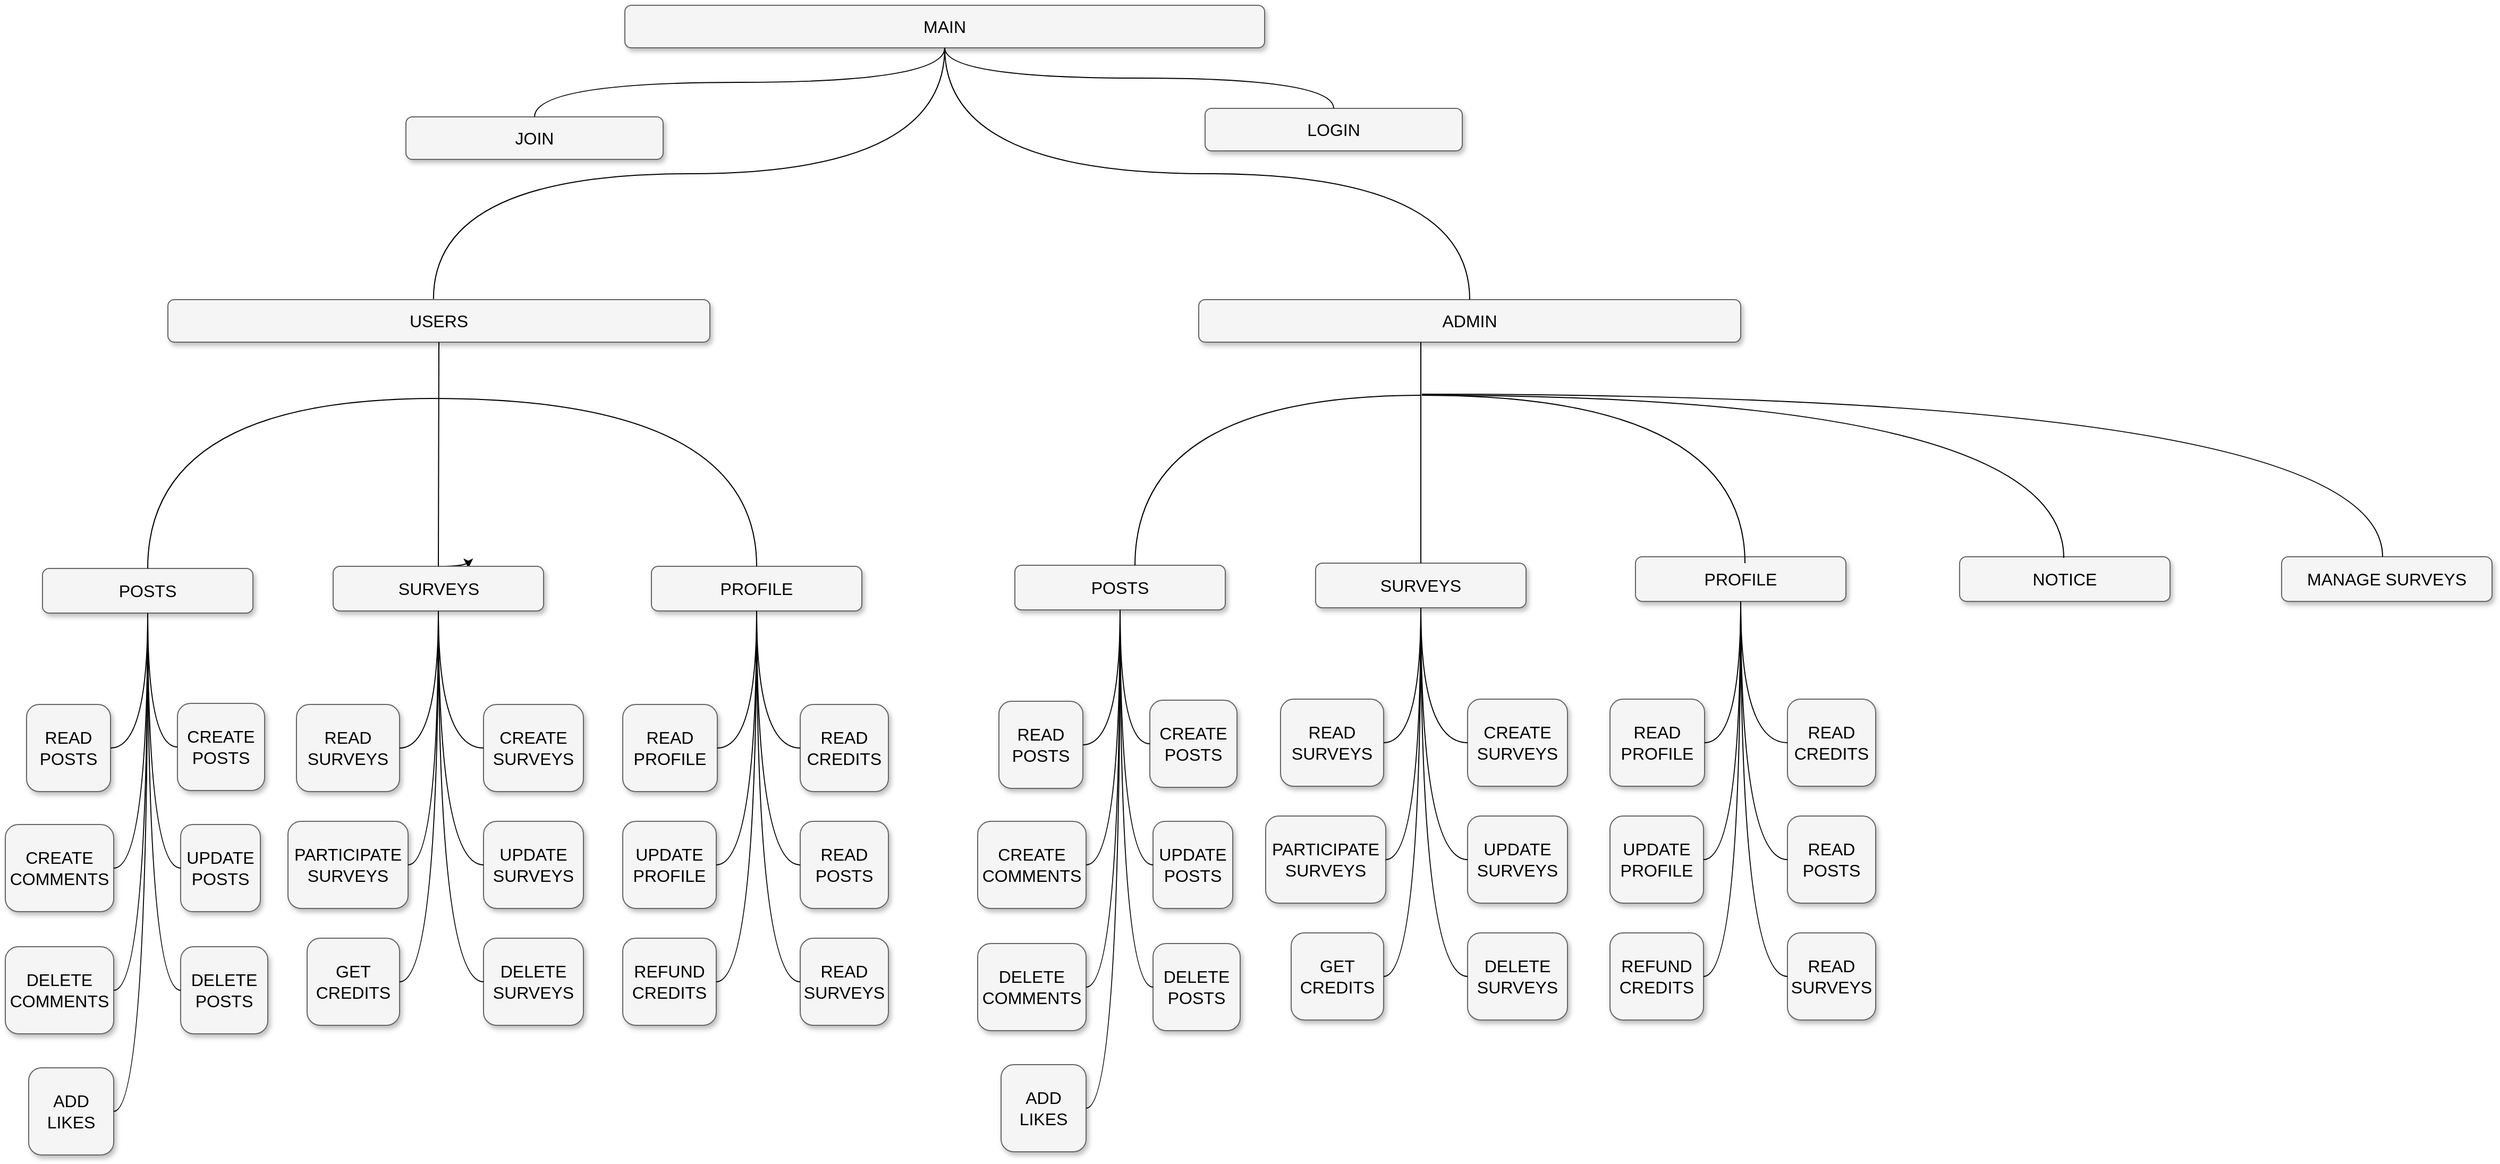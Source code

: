 <mxfile version="14.2.9" type="github">
  <diagram name="Page-1" id="b98fa263-6416-c6ec-5b7d-78bf54ef71d0">
    <mxGraphModel dx="4413" dy="4993" grid="1" gridSize="10" guides="1" tooltips="1" connect="1" arrows="1" fold="1" page="1" pageScale="1.5" pageWidth="1169" pageHeight="826" background="#ffffff" math="0" shadow="0">
      <root>
        <mxCell id="0" style=";html=1;" />
        <mxCell id="1" style=";html=1;" parent="0" />
        <mxCell id="303ed1de8c2c98b4-2" value="LOGIN" style="whiteSpace=wrap;html=1;rounded=1;shadow=1;strokeWidth=1;fontSize=16;align=center;fillColor=#f5f5f5;strokeColor=#666666;" parent="1" vertex="1">
          <mxGeometry x="1136" y="117" width="242" height="40" as="geometry" />
        </mxCell>
        <mxCell id="303ed1de8c2c98b4-3" value="MAIN" style="whiteSpace=wrap;html=1;rounded=1;shadow=1;strokeWidth=1;fontSize=16;align=center;fillColor=#f5f5f5;strokeColor=#666666;" parent="1" vertex="1">
          <mxGeometry x="590" y="20" width="602" height="40" as="geometry" />
        </mxCell>
        <mxCell id="303ed1de8c2c98b4-4" value="USERS" style="whiteSpace=wrap;html=1;rounded=1;shadow=1;strokeWidth=1;fontSize=16;align=center;fillColor=#f5f5f5;strokeColor=#666666;" parent="1" vertex="1">
          <mxGeometry x="160" y="297" width="510" height="40" as="geometry" />
        </mxCell>
        <mxCell id="ncOzTvEy-7oQxR-ic0Yt-8" style="edgeStyle=orthogonalEdgeStyle;curved=1;rounded=1;orthogonalLoop=1;jettySize=auto;html=1;exitX=0.5;exitY=0;exitDx=0;exitDy=0;" edge="1" parent="1" source="303ed1de8c2c98b4-5">
          <mxGeometry relative="1" as="geometry">
            <mxPoint x="442.714" y="549.714" as="targetPoint" />
          </mxGeometry>
        </mxCell>
        <mxCell id="303ed1de8c2c98b4-5" value="SURVEYS" style="whiteSpace=wrap;html=1;rounded=1;shadow=1;strokeWidth=1;fontSize=16;align=center;fillColor=#f5f5f5;strokeColor=#666666;" parent="1" vertex="1">
          <mxGeometry x="315.5" y="548" width="198" height="42" as="geometry" />
        </mxCell>
        <mxCell id="303ed1de8c2c98b4-6" value="PROFILE" style="whiteSpace=wrap;html=1;rounded=1;shadow=1;strokeWidth=1;fontSize=16;align=center;fillColor=#f5f5f5;strokeColor=#666666;" parent="1" vertex="1">
          <mxGeometry x="615" y="548" width="198" height="42" as="geometry" />
        </mxCell>
        <mxCell id="303ed1de8c2c98b4-7" value="POSTS" style="whiteSpace=wrap;html=1;rounded=1;shadow=1;strokeWidth=1;fontSize=16;align=center;fillColor=#f5f5f5;strokeColor=#666666;" parent="1" vertex="1">
          <mxGeometry x="42" y="550" width="198" height="42" as="geometry" />
        </mxCell>
        <mxCell id="303ed1de8c2c98b4-10" value="READ&lt;br&gt;SURVEYS" style="whiteSpace=wrap;html=1;rounded=1;shadow=1;strokeWidth=1;fontSize=16;align=center;fillColor=#f5f5f5;strokeColor=#666666;" parent="1" vertex="1">
          <mxGeometry x="281" y="678" width="97" height="82" as="geometry" />
        </mxCell>
        <mxCell id="303ed1de8c2c98b4-12" value="CREATE&lt;br&gt;SURVEYS" style="whiteSpace=wrap;html=1;rounded=1;shadow=1;strokeWidth=1;fontSize=16;align=center;fillColor=#f5f5f5;strokeColor=#666666;" parent="1" vertex="1">
          <mxGeometry x="457" y="678" width="94" height="82" as="geometry" />
        </mxCell>
        <mxCell id="303ed1de8c2c98b4-13" value="READ&lt;br&gt;PROFILE" style="whiteSpace=wrap;html=1;rounded=1;shadow=1;strokeWidth=1;fontSize=16;align=center;fillColor=#f5f5f5;strokeColor=#666666;" parent="1" vertex="1">
          <mxGeometry x="588" y="678" width="89" height="82" as="geometry" />
        </mxCell>
        <mxCell id="303ed1de8c2c98b4-14" value="&lt;span&gt;READ&lt;br&gt;CREDITS&lt;br&gt;&lt;/span&gt;" style="whiteSpace=wrap;html=1;rounded=1;shadow=1;strokeWidth=1;fontSize=16;align=center;fillColor=#f5f5f5;strokeColor=#666666;" parent="1" vertex="1">
          <mxGeometry x="755" y="678" width="83" height="82" as="geometry" />
        </mxCell>
        <mxCell id="303ed1de8c2c98b4-15" value="READ&lt;br&gt;POSTS" style="whiteSpace=wrap;html=1;rounded=1;shadow=1;strokeWidth=1;fontSize=16;align=center;fillColor=#f5f5f5;strokeColor=#666666;" parent="1" vertex="1">
          <mxGeometry x="27" y="678" width="79" height="82" as="geometry" />
        </mxCell>
        <mxCell id="303ed1de8c2c98b4-16" value="CREATE&lt;br&gt;POSTS" style="whiteSpace=wrap;html=1;rounded=1;shadow=1;strokeWidth=1;fontSize=16;align=center;fillColor=#f5f5f5;strokeColor=#666666;" parent="1" vertex="1">
          <mxGeometry x="169" y="677" width="82" height="82" as="geometry" />
        </mxCell>
        <mxCell id="303ed1de8c2c98b4-21" value="PARTICIPATE&lt;br&gt;SURVEYS" style="whiteSpace=wrap;html=1;rounded=1;shadow=1;strokeWidth=1;fontSize=16;align=center;fillColor=#f5f5f5;strokeColor=#666666;" parent="1" vertex="1">
          <mxGeometry x="273" y="788" width="113" height="82" as="geometry" />
        </mxCell>
        <mxCell id="303ed1de8c2c98b4-22" value="UPDATE&lt;br&gt;SURVEYS" style="whiteSpace=wrap;html=1;rounded=1;shadow=1;strokeWidth=1;fontSize=16;align=center;fillColor=#f5f5f5;strokeColor=#666666;" parent="1" vertex="1">
          <mxGeometry x="457" y="788" width="94" height="82" as="geometry" />
        </mxCell>
        <mxCell id="303ed1de8c2c98b4-23" value="UPDATE&lt;br&gt;PROFILE" style="whiteSpace=wrap;html=1;rounded=1;shadow=1;strokeWidth=1;fontSize=16;align=center;fillColor=#f5f5f5;strokeColor=#666666;" parent="1" vertex="1">
          <mxGeometry x="588" y="788" width="88" height="82" as="geometry" />
        </mxCell>
        <mxCell id="303ed1de8c2c98b4-24" value="&lt;span&gt;READ&lt;br&gt;POSTS&lt;br&gt;&lt;/span&gt;" style="whiteSpace=wrap;html=1;rounded=1;shadow=1;strokeWidth=1;fontSize=16;align=center;fillColor=#f5f5f5;strokeColor=#666666;" parent="1" vertex="1">
          <mxGeometry x="755" y="788" width="83" height="82" as="geometry" />
        </mxCell>
        <mxCell id="303ed1de8c2c98b4-31" value="GET&lt;br&gt;CREDITS" style="whiteSpace=wrap;html=1;rounded=1;shadow=1;strokeWidth=1;fontSize=16;align=center;fillColor=#f5f5f5;strokeColor=#666666;" parent="1" vertex="1">
          <mxGeometry x="291" y="898" width="87" height="82" as="geometry" />
        </mxCell>
        <mxCell id="303ed1de8c2c98b4-33" value="REFUND&lt;br&gt;CREDITS" style="whiteSpace=wrap;html=1;rounded=1;shadow=1;strokeWidth=1;fontSize=16;align=center;fillColor=#f5f5f5;strokeColor=#666666;" parent="1" vertex="1">
          <mxGeometry x="588" y="898" width="88" height="82" as="geometry" />
        </mxCell>
        <mxCell id="303ed1de8c2c98b4-69" value="CREATE&lt;br&gt;COMMENTS" style="whiteSpace=wrap;html=1;rounded=1;shadow=1;strokeWidth=1;fontSize=16;align=center;fillColor=#f5f5f5;strokeColor=#666666;" parent="1" vertex="1">
          <mxGeometry x="7" y="791" width="102" height="82" as="geometry" />
        </mxCell>
        <mxCell id="303ed1de8c2c98b4-70" value="UPDATE&lt;br&gt;POSTS" style="whiteSpace=wrap;html=1;rounded=1;shadow=1;strokeWidth=1;fontSize=16;align=center;fillColor=#f5f5f5;strokeColor=#666666;" parent="1" vertex="1">
          <mxGeometry x="172" y="791" width="75" height="82" as="geometry" />
        </mxCell>
        <mxCell id="303ed1de8c2c98b4-72" value="JOIN" style="whiteSpace=wrap;html=1;rounded=1;shadow=1;strokeWidth=1;fontSize=16;align=center;fillColor=#f5f5f5;strokeColor=#666666;" parent="1" vertex="1">
          <mxGeometry x="384" y="125" width="242" height="40" as="geometry" />
        </mxCell>
        <mxCell id="303ed1de8c2c98b4-74" value="&lt;span&gt;READ&lt;br&gt;SURVEYS&lt;br&gt;&lt;/span&gt;" style="whiteSpace=wrap;html=1;rounded=1;shadow=1;strokeWidth=1;fontSize=16;align=center;fillColor=#f5f5f5;strokeColor=#666666;" parent="1" vertex="1">
          <mxGeometry x="755" y="898" width="83" height="82" as="geometry" />
        </mxCell>
        <mxCell id="303ed1de8c2c98b4-76" value="DELETE&lt;br&gt;SURVEYS" style="whiteSpace=wrap;html=1;rounded=1;shadow=1;strokeWidth=1;fontSize=16;align=center;fillColor=#f5f5f5;strokeColor=#666666;" parent="1" vertex="1">
          <mxGeometry x="457" y="898" width="94" height="82" as="geometry" />
        </mxCell>
        <mxCell id="303ed1de8c2c98b4-77" style="edgeStyle=orthogonalEdgeStyle;html=1;startSize=6;endFill=0;endSize=6;strokeWidth=1;fontSize=16;rounded=0;endArrow=none;curved=1;" parent="1" source="303ed1de8c2c98b4-72" target="303ed1de8c2c98b4-3" edge="1">
          <mxGeometry relative="1" as="geometry" />
        </mxCell>
        <mxCell id="303ed1de8c2c98b4-78" style="edgeStyle=orthogonalEdgeStyle;html=1;startSize=6;endFill=0;endSize=6;strokeWidth=1;fontSize=16;rounded=0;endArrow=none;curved=1;" parent="1" source="303ed1de8c2c98b4-2" target="303ed1de8c2c98b4-3" edge="1">
          <mxGeometry relative="1" as="geometry" />
        </mxCell>
        <mxCell id="303ed1de8c2c98b4-79" style="edgeStyle=orthogonalEdgeStyle;html=1;startSize=6;endFill=0;endSize=6;strokeWidth=1;fontSize=16;rounded=0;endArrow=none;entryX=0.49;entryY=-0.017;entryDx=0;entryDy=0;entryPerimeter=0;curved=1;" parent="1" source="303ed1de8c2c98b4-3" target="303ed1de8c2c98b4-4" edge="1">
          <mxGeometry relative="1" as="geometry" />
        </mxCell>
        <mxCell id="303ed1de8c2c98b4-81" style="edgeStyle=orthogonalEdgeStyle;html=1;startSize=6;endFill=0;endSize=6;strokeWidth=1;fontSize=16;rounded=1;endArrow=none;curved=1;exitX=0.5;exitY=1;exitDx=0;exitDy=0;" parent="1" source="303ed1de8c2c98b4-4" target="303ed1de8c2c98b4-5" edge="1">
          <mxGeometry relative="1" as="geometry">
            <mxPoint x="490" y="380" as="sourcePoint" />
            <mxPoint x="505" y="560" as="targetPoint" />
          </mxGeometry>
        </mxCell>
        <mxCell id="303ed1de8c2c98b4-82" style="edgeStyle=orthogonalEdgeStyle;html=1;startSize=6;endFill=0;endSize=6;strokeWidth=1;fontSize=16;rounded=0;endArrow=none;entryX=0.5;entryY=0;entryDx=0;entryDy=0;curved=1;" parent="1" target="303ed1de8c2c98b4-7" edge="1">
          <mxGeometry relative="1" as="geometry">
            <mxPoint x="410" y="390" as="sourcePoint" />
            <mxPoint x="120" y="590" as="targetPoint" />
          </mxGeometry>
        </mxCell>
        <mxCell id="303ed1de8c2c98b4-85" style="edgeStyle=orthogonalEdgeStyle;html=1;startSize=6;endFill=0;endSize=6;strokeWidth=1;fontSize=16;rounded=0;entryX=1;entryY=0.5;endArrow=none;curved=1;" parent="1" source="303ed1de8c2c98b4-5" target="303ed1de8c2c98b4-10" edge="1">
          <mxGeometry relative="1" as="geometry" />
        </mxCell>
        <mxCell id="303ed1de8c2c98b4-86" style="edgeStyle=orthogonalEdgeStyle;html=1;startSize=6;endFill=0;endSize=6;strokeWidth=1;fontSize=16;rounded=0;entryX=1;entryY=0.5;endArrow=none;curved=1;" parent="1" source="303ed1de8c2c98b4-5" target="303ed1de8c2c98b4-21" edge="1">
          <mxGeometry relative="1" as="geometry" />
        </mxCell>
        <mxCell id="303ed1de8c2c98b4-87" style="edgeStyle=orthogonalEdgeStyle;html=1;startSize=6;endFill=0;endSize=6;strokeWidth=1;fontSize=16;rounded=0;entryX=1;entryY=0.5;endArrow=none;curved=1;" parent="1" source="303ed1de8c2c98b4-5" target="303ed1de8c2c98b4-31" edge="1">
          <mxGeometry relative="1" as="geometry" />
        </mxCell>
        <mxCell id="303ed1de8c2c98b4-89" style="edgeStyle=orthogonalEdgeStyle;html=1;startSize=6;endFill=0;endSize=6;strokeWidth=1;fontSize=16;rounded=0;entryX=0;entryY=0.5;endArrow=none;curved=1;" parent="1" source="303ed1de8c2c98b4-5" target="303ed1de8c2c98b4-12" edge="1">
          <mxGeometry relative="1" as="geometry" />
        </mxCell>
        <mxCell id="303ed1de8c2c98b4-90" style="edgeStyle=orthogonalEdgeStyle;html=1;startSize=6;endFill=0;endSize=6;strokeWidth=1;fontSize=16;rounded=0;entryX=0;entryY=0.5;endArrow=none;curved=1;" parent="1" source="303ed1de8c2c98b4-5" target="303ed1de8c2c98b4-22" edge="1">
          <mxGeometry relative="1" as="geometry" />
        </mxCell>
        <mxCell id="303ed1de8c2c98b4-91" style="edgeStyle=orthogonalEdgeStyle;html=1;startSize=6;endFill=0;endSize=6;strokeWidth=1;fontSize=16;rounded=0;entryX=0;entryY=0.5;endArrow=none;curved=1;" parent="1" source="303ed1de8c2c98b4-5" target="303ed1de8c2c98b4-76" edge="1">
          <mxGeometry relative="1" as="geometry" />
        </mxCell>
        <mxCell id="303ed1de8c2c98b4-92" style="edgeStyle=orthogonalEdgeStyle;html=1;startSize=6;endFill=0;endSize=6;strokeWidth=1;fontSize=16;rounded=0;endArrow=none;entryX=1;entryY=0.5;curved=1;" parent="1" source="303ed1de8c2c98b4-6" target="303ed1de8c2c98b4-13" edge="1">
          <mxGeometry relative="1" as="geometry" />
        </mxCell>
        <mxCell id="303ed1de8c2c98b4-93" style="edgeStyle=orthogonalEdgeStyle;html=1;startSize=6;endFill=0;endSize=6;strokeWidth=1;fontSize=16;rounded=0;endArrow=none;entryX=1;entryY=0.5;curved=1;" parent="1" source="303ed1de8c2c98b4-6" target="303ed1de8c2c98b4-23" edge="1">
          <mxGeometry relative="1" as="geometry" />
        </mxCell>
        <mxCell id="303ed1de8c2c98b4-94" style="edgeStyle=orthogonalEdgeStyle;html=1;startSize=6;endFill=0;endSize=6;strokeWidth=1;fontSize=16;rounded=0;endArrow=none;entryX=1;entryY=0.5;curved=1;" parent="1" source="303ed1de8c2c98b4-6" target="303ed1de8c2c98b4-33" edge="1">
          <mxGeometry relative="1" as="geometry" />
        </mxCell>
        <mxCell id="303ed1de8c2c98b4-96" style="edgeStyle=orthogonalEdgeStyle;html=1;startSize=6;endFill=0;endSize=6;strokeWidth=1;fontSize=16;rounded=0;endArrow=none;entryX=0;entryY=0.5;curved=1;" parent="1" source="303ed1de8c2c98b4-6" target="303ed1de8c2c98b4-14" edge="1">
          <mxGeometry relative="1" as="geometry" />
        </mxCell>
        <mxCell id="303ed1de8c2c98b4-97" style="edgeStyle=orthogonalEdgeStyle;html=1;startSize=6;endFill=0;endSize=6;strokeWidth=1;fontSize=16;rounded=0;endArrow=none;entryX=0;entryY=0.5;curved=1;" parent="1" source="303ed1de8c2c98b4-6" target="303ed1de8c2c98b4-24" edge="1">
          <mxGeometry relative="1" as="geometry" />
        </mxCell>
        <mxCell id="303ed1de8c2c98b4-98" style="edgeStyle=orthogonalEdgeStyle;html=1;startSize=6;endFill=0;endSize=6;strokeWidth=1;fontSize=16;rounded=0;endArrow=none;entryX=0;entryY=0.5;curved=1;" parent="1" source="303ed1de8c2c98b4-6" target="303ed1de8c2c98b4-74" edge="1">
          <mxGeometry relative="1" as="geometry" />
        </mxCell>
        <mxCell id="303ed1de8c2c98b4-99" style="edgeStyle=orthogonalEdgeStyle;html=1;startSize=6;endFill=0;endSize=6;strokeWidth=1;fontSize=16;rounded=0;endArrow=none;entryX=1;entryY=0.5;curved=1;" parent="1" source="303ed1de8c2c98b4-7" target="303ed1de8c2c98b4-15" edge="1">
          <mxGeometry relative="1" as="geometry" />
        </mxCell>
        <mxCell id="303ed1de8c2c98b4-100" style="edgeStyle=orthogonalEdgeStyle;html=1;startSize=6;endFill=0;endSize=6;strokeWidth=1;fontSize=16;rounded=0;endArrow=none;entryX=1;entryY=0.5;curved=1;" parent="1" source="303ed1de8c2c98b4-7" target="303ed1de8c2c98b4-69" edge="1">
          <mxGeometry relative="1" as="geometry" />
        </mxCell>
        <mxCell id="303ed1de8c2c98b4-101" style="edgeStyle=orthogonalEdgeStyle;html=1;startSize=6;endFill=0;endSize=6;strokeWidth=1;fontSize=16;rounded=0;endArrow=none;entryX=0;entryY=0.5;curved=1;" parent="1" source="303ed1de8c2c98b4-7" target="303ed1de8c2c98b4-16" edge="1">
          <mxGeometry relative="1" as="geometry" />
        </mxCell>
        <mxCell id="303ed1de8c2c98b4-102" style="edgeStyle=orthogonalEdgeStyle;html=1;startSize=6;endFill=0;endSize=6;strokeWidth=1;fontSize=16;rounded=0;endArrow=none;entryX=0;entryY=0.5;curved=1;" parent="1" source="303ed1de8c2c98b4-7" target="303ed1de8c2c98b4-70" edge="1">
          <mxGeometry relative="1" as="geometry" />
        </mxCell>
        <mxCell id="ncOzTvEy-7oQxR-ic0Yt-1" value="ADMIN" style="whiteSpace=wrap;html=1;rounded=1;shadow=1;strokeWidth=1;fontSize=16;align=center;fillColor=#f5f5f5;strokeColor=#666666;" vertex="1" parent="1">
          <mxGeometry x="1130" y="297" width="510" height="40" as="geometry" />
        </mxCell>
        <mxCell id="ncOzTvEy-7oQxR-ic0Yt-4" style="edgeStyle=orthogonalEdgeStyle;html=1;startSize=6;endFill=0;endSize=6;strokeWidth=1;fontSize=16;rounded=0;endArrow=none;entryX=0.5;entryY=1;entryDx=0;entryDy=0;exitX=0.5;exitY=0;exitDx=0;exitDy=0;curved=1;" edge="1" parent="1" source="ncOzTvEy-7oQxR-ic0Yt-1" target="303ed1de8c2c98b4-3">
          <mxGeometry relative="1" as="geometry">
            <mxPoint x="1040" y="248" as="sourcePoint" />
            <mxPoint x="660" y="468" as="targetPoint" />
          </mxGeometry>
        </mxCell>
        <mxCell id="ncOzTvEy-7oQxR-ic0Yt-7" style="edgeStyle=orthogonalEdgeStyle;html=1;startSize=6;endFill=0;endSize=6;strokeWidth=1;fontSize=16;rounded=1;endArrow=none;curved=1;entryX=0.5;entryY=0;entryDx=0;entryDy=0;" edge="1" parent="1" target="303ed1de8c2c98b4-6">
          <mxGeometry relative="1" as="geometry">
            <mxPoint x="410" y="390" as="sourcePoint" />
            <mxPoint x="810" y="600" as="targetPoint" />
            <Array as="points">
              <mxPoint x="714" y="390" />
            </Array>
          </mxGeometry>
        </mxCell>
        <mxCell id="ncOzTvEy-7oQxR-ic0Yt-11" value="DELETE&lt;br&gt;POSTS" style="whiteSpace=wrap;html=1;rounded=1;shadow=1;strokeWidth=1;fontSize=16;align=center;fillColor=#f5f5f5;strokeColor=#666666;" vertex="1" parent="1">
          <mxGeometry x="172" y="906" width="82" height="82" as="geometry" />
        </mxCell>
        <mxCell id="ncOzTvEy-7oQxR-ic0Yt-13" style="edgeStyle=orthogonalEdgeStyle;html=1;startSize=6;endFill=0;endSize=6;strokeWidth=1;fontSize=16;rounded=0;endArrow=none;entryX=0;entryY=0.5;curved=1;entryDx=0;entryDy=0;exitX=0.5;exitY=1;exitDx=0;exitDy=0;" edge="1" parent="1" source="303ed1de8c2c98b4-7" target="ncOzTvEy-7oQxR-ic0Yt-11">
          <mxGeometry relative="1" as="geometry">
            <mxPoint x="117" y="880" as="sourcePoint" />
            <mxPoint x="148" y="1113.0" as="targetPoint" />
          </mxGeometry>
        </mxCell>
        <mxCell id="ncOzTvEy-7oQxR-ic0Yt-14" value="DELETE&lt;br&gt;COMMENTS" style="whiteSpace=wrap;html=1;rounded=1;shadow=1;strokeWidth=1;fontSize=16;align=center;fillColor=#f5f5f5;strokeColor=#666666;" vertex="1" parent="1">
          <mxGeometry x="7" y="906" width="102" height="82" as="geometry" />
        </mxCell>
        <mxCell id="ncOzTvEy-7oQxR-ic0Yt-16" style="edgeStyle=orthogonalEdgeStyle;html=1;startSize=6;endFill=0;endSize=6;strokeWidth=1;fontSize=16;rounded=0;endArrow=none;entryX=1;entryY=0.5;curved=1;entryDx=0;entryDy=0;exitX=0.5;exitY=1;exitDx=0;exitDy=0;" edge="1" parent="1" source="303ed1de8c2c98b4-7" target="ncOzTvEy-7oQxR-ic0Yt-14">
          <mxGeometry relative="1" as="geometry">
            <mxPoint x="157" y="660" as="sourcePoint" />
            <mxPoint x="125" y="893.0" as="targetPoint" />
          </mxGeometry>
        </mxCell>
        <mxCell id="ncOzTvEy-7oQxR-ic0Yt-17" value="ADD&lt;br&gt;LIKES" style="whiteSpace=wrap;html=1;rounded=1;shadow=1;strokeWidth=1;fontSize=16;align=center;fillColor=#f5f5f5;strokeColor=#666666;" vertex="1" parent="1">
          <mxGeometry x="29" y="1020" width="80" height="82" as="geometry" />
        </mxCell>
        <mxCell id="ncOzTvEy-7oQxR-ic0Yt-18" style="edgeStyle=orthogonalEdgeStyle;html=1;startSize=6;endFill=0;endSize=6;strokeWidth=1;fontSize=16;rounded=0;endArrow=none;entryX=1;entryY=0.5;curved=1;entryDx=0;entryDy=0;" edge="1" parent="1" source="303ed1de8c2c98b4-7" target="ncOzTvEy-7oQxR-ic0Yt-17">
          <mxGeometry relative="1" as="geometry">
            <mxPoint x="151" y="618" as="sourcePoint" />
            <mxPoint x="119" y="961.0" as="targetPoint" />
          </mxGeometry>
        </mxCell>
        <mxCell id="ncOzTvEy-7oQxR-ic0Yt-63" value="SURVEYS" style="whiteSpace=wrap;html=1;rounded=1;shadow=1;strokeWidth=1;fontSize=16;align=center;fillColor=#f5f5f5;strokeColor=#666666;" vertex="1" parent="1">
          <mxGeometry x="1240" y="545" width="198" height="42" as="geometry" />
        </mxCell>
        <mxCell id="ncOzTvEy-7oQxR-ic0Yt-64" value="PROFILE" style="whiteSpace=wrap;html=1;rounded=1;shadow=1;strokeWidth=1;fontSize=16;align=center;fillColor=#f5f5f5;strokeColor=#666666;" vertex="1" parent="1">
          <mxGeometry x="1541" y="539" width="198" height="42" as="geometry" />
        </mxCell>
        <mxCell id="ncOzTvEy-7oQxR-ic0Yt-66" value="READ&lt;br&gt;SURVEYS" style="whiteSpace=wrap;html=1;rounded=1;shadow=1;strokeWidth=1;fontSize=16;align=center;fillColor=#f5f5f5;strokeColor=#666666;" vertex="1" parent="1">
          <mxGeometry x="1207" y="673" width="97" height="82" as="geometry" />
        </mxCell>
        <mxCell id="ncOzTvEy-7oQxR-ic0Yt-67" value="CREATE&lt;br&gt;SURVEYS" style="whiteSpace=wrap;html=1;rounded=1;shadow=1;strokeWidth=1;fontSize=16;align=center;fillColor=#f5f5f5;strokeColor=#666666;" vertex="1" parent="1">
          <mxGeometry x="1383" y="673" width="94" height="82" as="geometry" />
        </mxCell>
        <mxCell id="ncOzTvEy-7oQxR-ic0Yt-68" value="READ&lt;br&gt;PROFILE" style="whiteSpace=wrap;html=1;rounded=1;shadow=1;strokeWidth=1;fontSize=16;align=center;fillColor=#f5f5f5;strokeColor=#666666;" vertex="1" parent="1">
          <mxGeometry x="1517" y="673" width="89" height="82" as="geometry" />
        </mxCell>
        <mxCell id="ncOzTvEy-7oQxR-ic0Yt-69" value="&lt;span&gt;READ&lt;br&gt;CREDITS&lt;br&gt;&lt;/span&gt;" style="whiteSpace=wrap;html=1;rounded=1;shadow=1;strokeWidth=1;fontSize=16;align=center;fillColor=#f5f5f5;strokeColor=#666666;" vertex="1" parent="1">
          <mxGeometry x="1684" y="673" width="83" height="82" as="geometry" />
        </mxCell>
        <mxCell id="ncOzTvEy-7oQxR-ic0Yt-72" value="PARTICIPATE&lt;br&gt;SURVEYS" style="whiteSpace=wrap;html=1;rounded=1;shadow=1;strokeWidth=1;fontSize=16;align=center;fillColor=#f5f5f5;strokeColor=#666666;" vertex="1" parent="1">
          <mxGeometry x="1193" y="783" width="113" height="82" as="geometry" />
        </mxCell>
        <mxCell id="ncOzTvEy-7oQxR-ic0Yt-73" value="UPDATE&lt;br&gt;SURVEYS" style="whiteSpace=wrap;html=1;rounded=1;shadow=1;strokeWidth=1;fontSize=16;align=center;fillColor=#f5f5f5;strokeColor=#666666;" vertex="1" parent="1">
          <mxGeometry x="1383" y="783" width="94" height="82" as="geometry" />
        </mxCell>
        <mxCell id="ncOzTvEy-7oQxR-ic0Yt-74" value="UPDATE&lt;br&gt;PROFILE" style="whiteSpace=wrap;html=1;rounded=1;shadow=1;strokeWidth=1;fontSize=16;align=center;fillColor=#f5f5f5;strokeColor=#666666;" vertex="1" parent="1">
          <mxGeometry x="1517" y="783" width="88" height="82" as="geometry" />
        </mxCell>
        <mxCell id="ncOzTvEy-7oQxR-ic0Yt-75" value="&lt;span&gt;READ&lt;br&gt;POSTS&lt;br&gt;&lt;/span&gt;" style="whiteSpace=wrap;html=1;rounded=1;shadow=1;strokeWidth=1;fontSize=16;align=center;fillColor=#f5f5f5;strokeColor=#666666;" vertex="1" parent="1">
          <mxGeometry x="1684" y="783" width="83" height="82" as="geometry" />
        </mxCell>
        <mxCell id="ncOzTvEy-7oQxR-ic0Yt-76" value="GET&lt;br&gt;CREDITS" style="whiteSpace=wrap;html=1;rounded=1;shadow=1;strokeWidth=1;fontSize=16;align=center;fillColor=#f5f5f5;strokeColor=#666666;" vertex="1" parent="1">
          <mxGeometry x="1217" y="893" width="87" height="82" as="geometry" />
        </mxCell>
        <mxCell id="ncOzTvEy-7oQxR-ic0Yt-77" value="REFUND&lt;br&gt;CREDITS" style="whiteSpace=wrap;html=1;rounded=1;shadow=1;strokeWidth=1;fontSize=16;align=center;fillColor=#f5f5f5;strokeColor=#666666;" vertex="1" parent="1">
          <mxGeometry x="1517" y="893" width="88" height="82" as="geometry" />
        </mxCell>
        <mxCell id="ncOzTvEy-7oQxR-ic0Yt-80" value="&lt;span&gt;READ&lt;br&gt;SURVEYS&lt;br&gt;&lt;/span&gt;" style="whiteSpace=wrap;html=1;rounded=1;shadow=1;strokeWidth=1;fontSize=16;align=center;fillColor=#f5f5f5;strokeColor=#666666;" vertex="1" parent="1">
          <mxGeometry x="1684" y="893" width="83" height="82" as="geometry" />
        </mxCell>
        <mxCell id="ncOzTvEy-7oQxR-ic0Yt-81" value="DELETE&lt;br&gt;SURVEYS" style="whiteSpace=wrap;html=1;rounded=1;shadow=1;strokeWidth=1;fontSize=16;align=center;fillColor=#f5f5f5;strokeColor=#666666;" vertex="1" parent="1">
          <mxGeometry x="1383" y="893" width="94" height="82" as="geometry" />
        </mxCell>
        <mxCell id="ncOzTvEy-7oQxR-ic0Yt-82" style="edgeStyle=orthogonalEdgeStyle;html=1;startSize=6;endFill=0;endSize=6;strokeWidth=1;fontSize=16;rounded=0;entryX=1;entryY=0.5;endArrow=none;curved=1;" edge="1" parent="1" source="ncOzTvEy-7oQxR-ic0Yt-63" target="ncOzTvEy-7oQxR-ic0Yt-66">
          <mxGeometry relative="1" as="geometry" />
        </mxCell>
        <mxCell id="ncOzTvEy-7oQxR-ic0Yt-83" style="edgeStyle=orthogonalEdgeStyle;html=1;startSize=6;endFill=0;endSize=6;strokeWidth=1;fontSize=16;rounded=0;entryX=1;entryY=0.5;endArrow=none;curved=1;" edge="1" parent="1" source="ncOzTvEy-7oQxR-ic0Yt-63" target="ncOzTvEy-7oQxR-ic0Yt-72">
          <mxGeometry relative="1" as="geometry" />
        </mxCell>
        <mxCell id="ncOzTvEy-7oQxR-ic0Yt-84" style="edgeStyle=orthogonalEdgeStyle;html=1;startSize=6;endFill=0;endSize=6;strokeWidth=1;fontSize=16;rounded=0;entryX=1;entryY=0.5;endArrow=none;curved=1;" edge="1" parent="1" source="ncOzTvEy-7oQxR-ic0Yt-63" target="ncOzTvEy-7oQxR-ic0Yt-76">
          <mxGeometry relative="1" as="geometry" />
        </mxCell>
        <mxCell id="ncOzTvEy-7oQxR-ic0Yt-85" style="edgeStyle=orthogonalEdgeStyle;html=1;startSize=6;endFill=0;endSize=6;strokeWidth=1;fontSize=16;rounded=0;entryX=0;entryY=0.5;endArrow=none;curved=1;" edge="1" parent="1" source="ncOzTvEy-7oQxR-ic0Yt-63" target="ncOzTvEy-7oQxR-ic0Yt-67">
          <mxGeometry relative="1" as="geometry" />
        </mxCell>
        <mxCell id="ncOzTvEy-7oQxR-ic0Yt-86" style="edgeStyle=orthogonalEdgeStyle;html=1;startSize=6;endFill=0;endSize=6;strokeWidth=1;fontSize=16;rounded=0;entryX=0;entryY=0.5;endArrow=none;curved=1;" edge="1" parent="1" source="ncOzTvEy-7oQxR-ic0Yt-63" target="ncOzTvEy-7oQxR-ic0Yt-73">
          <mxGeometry relative="1" as="geometry" />
        </mxCell>
        <mxCell id="ncOzTvEy-7oQxR-ic0Yt-87" style="edgeStyle=orthogonalEdgeStyle;html=1;startSize=6;endFill=0;endSize=6;strokeWidth=1;fontSize=16;rounded=0;entryX=0;entryY=0.5;endArrow=none;curved=1;" edge="1" parent="1" source="ncOzTvEy-7oQxR-ic0Yt-63" target="ncOzTvEy-7oQxR-ic0Yt-81">
          <mxGeometry relative="1" as="geometry" />
        </mxCell>
        <mxCell id="ncOzTvEy-7oQxR-ic0Yt-88" style="edgeStyle=orthogonalEdgeStyle;html=1;startSize=6;endFill=0;endSize=6;strokeWidth=1;fontSize=16;rounded=0;endArrow=none;entryX=1;entryY=0.5;curved=1;" edge="1" parent="1" source="ncOzTvEy-7oQxR-ic0Yt-64" target="ncOzTvEy-7oQxR-ic0Yt-68">
          <mxGeometry relative="1" as="geometry" />
        </mxCell>
        <mxCell id="ncOzTvEy-7oQxR-ic0Yt-89" style="edgeStyle=orthogonalEdgeStyle;html=1;startSize=6;endFill=0;endSize=6;strokeWidth=1;fontSize=16;rounded=0;endArrow=none;entryX=1;entryY=0.5;curved=1;" edge="1" parent="1" source="ncOzTvEy-7oQxR-ic0Yt-64" target="ncOzTvEy-7oQxR-ic0Yt-74">
          <mxGeometry relative="1" as="geometry" />
        </mxCell>
        <mxCell id="ncOzTvEy-7oQxR-ic0Yt-90" style="edgeStyle=orthogonalEdgeStyle;html=1;startSize=6;endFill=0;endSize=6;strokeWidth=1;fontSize=16;rounded=0;endArrow=none;entryX=1;entryY=0.5;curved=1;" edge="1" parent="1" source="ncOzTvEy-7oQxR-ic0Yt-64" target="ncOzTvEy-7oQxR-ic0Yt-77">
          <mxGeometry relative="1" as="geometry" />
        </mxCell>
        <mxCell id="ncOzTvEy-7oQxR-ic0Yt-91" style="edgeStyle=orthogonalEdgeStyle;html=1;startSize=6;endFill=0;endSize=6;strokeWidth=1;fontSize=16;rounded=0;endArrow=none;entryX=0;entryY=0.5;curved=1;" edge="1" parent="1" source="ncOzTvEy-7oQxR-ic0Yt-64" target="ncOzTvEy-7oQxR-ic0Yt-69">
          <mxGeometry relative="1" as="geometry" />
        </mxCell>
        <mxCell id="ncOzTvEy-7oQxR-ic0Yt-92" style="edgeStyle=orthogonalEdgeStyle;html=1;startSize=6;endFill=0;endSize=6;strokeWidth=1;fontSize=16;rounded=0;endArrow=none;entryX=0;entryY=0.5;curved=1;" edge="1" parent="1" source="ncOzTvEy-7oQxR-ic0Yt-64" target="ncOzTvEy-7oQxR-ic0Yt-75">
          <mxGeometry relative="1" as="geometry" />
        </mxCell>
        <mxCell id="ncOzTvEy-7oQxR-ic0Yt-93" style="edgeStyle=orthogonalEdgeStyle;html=1;startSize=6;endFill=0;endSize=6;strokeWidth=1;fontSize=16;rounded=0;endArrow=none;entryX=0;entryY=0.5;curved=1;" edge="1" parent="1" source="ncOzTvEy-7oQxR-ic0Yt-64" target="ncOzTvEy-7oQxR-ic0Yt-80">
          <mxGeometry relative="1" as="geometry" />
        </mxCell>
        <mxCell id="ncOzTvEy-7oQxR-ic0Yt-105" style="edgeStyle=orthogonalEdgeStyle;html=1;startSize=6;endFill=0;endSize=6;strokeWidth=1;fontSize=16;rounded=1;endArrow=none;curved=1;" edge="1" parent="1" source="ncOzTvEy-7oQxR-ic0Yt-1" target="ncOzTvEy-7oQxR-ic0Yt-63">
          <mxGeometry relative="1" as="geometry">
            <mxPoint x="1339" y="350" as="sourcePoint" />
            <mxPoint x="1339" y="480" as="targetPoint" />
            <Array as="points">
              <mxPoint x="1339" y="450" />
              <mxPoint x="1339" y="450" />
            </Array>
          </mxGeometry>
        </mxCell>
        <mxCell id="ncOzTvEy-7oQxR-ic0Yt-109" value="POSTS" style="whiteSpace=wrap;html=1;rounded=1;shadow=1;strokeWidth=1;fontSize=16;align=center;fillColor=#f5f5f5;strokeColor=#666666;" vertex="1" parent="1">
          <mxGeometry x="957" y="547" width="198" height="42" as="geometry" />
        </mxCell>
        <mxCell id="ncOzTvEy-7oQxR-ic0Yt-110" value="READ&lt;br&gt;POSTS" style="whiteSpace=wrap;html=1;rounded=1;shadow=1;strokeWidth=1;fontSize=16;align=center;fillColor=#f5f5f5;strokeColor=#666666;" vertex="1" parent="1">
          <mxGeometry x="942" y="675" width="79" height="82" as="geometry" />
        </mxCell>
        <mxCell id="ncOzTvEy-7oQxR-ic0Yt-111" value="CREATE&lt;br&gt;POSTS" style="whiteSpace=wrap;html=1;rounded=1;shadow=1;strokeWidth=1;fontSize=16;align=center;fillColor=#f5f5f5;strokeColor=#666666;" vertex="1" parent="1">
          <mxGeometry x="1084" y="674" width="82" height="82" as="geometry" />
        </mxCell>
        <mxCell id="ncOzTvEy-7oQxR-ic0Yt-112" value="CREATE&lt;br&gt;COMMENTS" style="whiteSpace=wrap;html=1;rounded=1;shadow=1;strokeWidth=1;fontSize=16;align=center;fillColor=#f5f5f5;strokeColor=#666666;" vertex="1" parent="1">
          <mxGeometry x="922" y="788" width="102" height="82" as="geometry" />
        </mxCell>
        <mxCell id="ncOzTvEy-7oQxR-ic0Yt-113" value="UPDATE&lt;br&gt;POSTS" style="whiteSpace=wrap;html=1;rounded=1;shadow=1;strokeWidth=1;fontSize=16;align=center;fillColor=#f5f5f5;strokeColor=#666666;" vertex="1" parent="1">
          <mxGeometry x="1087" y="788" width="75" height="82" as="geometry" />
        </mxCell>
        <mxCell id="ncOzTvEy-7oQxR-ic0Yt-114" style="edgeStyle=orthogonalEdgeStyle;html=1;startSize=6;endFill=0;endSize=6;strokeWidth=1;fontSize=16;rounded=0;endArrow=none;entryX=1;entryY=0.5;curved=1;" edge="1" parent="1" source="ncOzTvEy-7oQxR-ic0Yt-109" target="ncOzTvEy-7oQxR-ic0Yt-110">
          <mxGeometry relative="1" as="geometry" />
        </mxCell>
        <mxCell id="ncOzTvEy-7oQxR-ic0Yt-115" style="edgeStyle=orthogonalEdgeStyle;html=1;startSize=6;endFill=0;endSize=6;strokeWidth=1;fontSize=16;rounded=0;endArrow=none;entryX=1;entryY=0.5;curved=1;" edge="1" parent="1" source="ncOzTvEy-7oQxR-ic0Yt-109" target="ncOzTvEy-7oQxR-ic0Yt-112">
          <mxGeometry relative="1" as="geometry" />
        </mxCell>
        <mxCell id="ncOzTvEy-7oQxR-ic0Yt-116" style="edgeStyle=orthogonalEdgeStyle;html=1;startSize=6;endFill=0;endSize=6;strokeWidth=1;fontSize=16;rounded=0;endArrow=none;entryX=0;entryY=0.5;curved=1;" edge="1" parent="1" source="ncOzTvEy-7oQxR-ic0Yt-109" target="ncOzTvEy-7oQxR-ic0Yt-111">
          <mxGeometry relative="1" as="geometry" />
        </mxCell>
        <mxCell id="ncOzTvEy-7oQxR-ic0Yt-117" style="edgeStyle=orthogonalEdgeStyle;html=1;startSize=6;endFill=0;endSize=6;strokeWidth=1;fontSize=16;rounded=0;endArrow=none;entryX=0;entryY=0.5;curved=1;" edge="1" parent="1" source="ncOzTvEy-7oQxR-ic0Yt-109" target="ncOzTvEy-7oQxR-ic0Yt-113">
          <mxGeometry relative="1" as="geometry" />
        </mxCell>
        <mxCell id="ncOzTvEy-7oQxR-ic0Yt-118" value="DELETE&lt;br&gt;POSTS" style="whiteSpace=wrap;html=1;rounded=1;shadow=1;strokeWidth=1;fontSize=16;align=center;fillColor=#f5f5f5;strokeColor=#666666;" vertex="1" parent="1">
          <mxGeometry x="1087" y="903" width="82" height="82" as="geometry" />
        </mxCell>
        <mxCell id="ncOzTvEy-7oQxR-ic0Yt-119" style="edgeStyle=orthogonalEdgeStyle;html=1;startSize=6;endFill=0;endSize=6;strokeWidth=1;fontSize=16;rounded=0;endArrow=none;entryX=0;entryY=0.5;curved=1;entryDx=0;entryDy=0;exitX=0.5;exitY=1;exitDx=0;exitDy=0;" edge="1" parent="1" source="ncOzTvEy-7oQxR-ic0Yt-109" target="ncOzTvEy-7oQxR-ic0Yt-118">
          <mxGeometry relative="1" as="geometry">
            <mxPoint x="1032" y="877" as="sourcePoint" />
            <mxPoint x="1063" y="1110.0" as="targetPoint" />
          </mxGeometry>
        </mxCell>
        <mxCell id="ncOzTvEy-7oQxR-ic0Yt-120" value="DELETE&lt;br&gt;COMMENTS" style="whiteSpace=wrap;html=1;rounded=1;shadow=1;strokeWidth=1;fontSize=16;align=center;fillColor=#f5f5f5;strokeColor=#666666;" vertex="1" parent="1">
          <mxGeometry x="922" y="903" width="102" height="82" as="geometry" />
        </mxCell>
        <mxCell id="ncOzTvEy-7oQxR-ic0Yt-121" style="edgeStyle=orthogonalEdgeStyle;html=1;startSize=6;endFill=0;endSize=6;strokeWidth=1;fontSize=16;rounded=0;endArrow=none;entryX=1;entryY=0.5;curved=1;entryDx=0;entryDy=0;exitX=0.5;exitY=1;exitDx=0;exitDy=0;" edge="1" parent="1" source="ncOzTvEy-7oQxR-ic0Yt-109" target="ncOzTvEy-7oQxR-ic0Yt-120">
          <mxGeometry relative="1" as="geometry">
            <mxPoint x="1072" y="657" as="sourcePoint" />
            <mxPoint x="1040" y="890.0" as="targetPoint" />
          </mxGeometry>
        </mxCell>
        <mxCell id="ncOzTvEy-7oQxR-ic0Yt-122" value="ADD&lt;br&gt;LIKES" style="whiteSpace=wrap;html=1;rounded=1;shadow=1;strokeWidth=1;fontSize=16;align=center;fillColor=#f5f5f5;strokeColor=#666666;" vertex="1" parent="1">
          <mxGeometry x="944" y="1017" width="80" height="82" as="geometry" />
        </mxCell>
        <mxCell id="ncOzTvEy-7oQxR-ic0Yt-123" style="edgeStyle=orthogonalEdgeStyle;html=1;startSize=6;endFill=0;endSize=6;strokeWidth=1;fontSize=16;rounded=0;endArrow=none;entryX=1;entryY=0.5;curved=1;entryDx=0;entryDy=0;" edge="1" parent="1" source="ncOzTvEy-7oQxR-ic0Yt-109" target="ncOzTvEy-7oQxR-ic0Yt-122">
          <mxGeometry relative="1" as="geometry">
            <mxPoint x="1066" y="615" as="sourcePoint" />
            <mxPoint x="1034" y="958.0" as="targetPoint" />
          </mxGeometry>
        </mxCell>
        <mxCell id="ncOzTvEy-7oQxR-ic0Yt-124" style="edgeStyle=orthogonalEdgeStyle;html=1;startSize=6;endFill=0;endSize=6;strokeWidth=1;fontSize=16;rounded=1;endArrow=none;curved=1;entryX=0.5;entryY=0;entryDx=0;entryDy=0;" edge="1" parent="1">
          <mxGeometry relative="1" as="geometry">
            <mxPoint x="1340" y="387" as="sourcePoint" />
            <mxPoint x="1644.0" y="545" as="targetPoint" />
            <Array as="points">
              <mxPoint x="1644" y="387" />
            </Array>
          </mxGeometry>
        </mxCell>
        <mxCell id="ncOzTvEy-7oQxR-ic0Yt-125" style="edgeStyle=orthogonalEdgeStyle;html=1;startSize=6;endFill=0;endSize=6;strokeWidth=1;fontSize=16;rounded=0;endArrow=none;entryX=0.5;entryY=0;entryDx=0;entryDy=0;curved=1;" edge="1" parent="1">
          <mxGeometry relative="1" as="geometry">
            <mxPoint x="1339" y="387" as="sourcePoint" />
            <mxPoint x="1070.0" y="547" as="targetPoint" />
          </mxGeometry>
        </mxCell>
        <mxCell id="ncOzTvEy-7oQxR-ic0Yt-127" value="NOTICE" style="whiteSpace=wrap;html=1;rounded=1;shadow=1;strokeWidth=1;fontSize=16;align=center;fillColor=#f5f5f5;strokeColor=#666666;" vertex="1" parent="1">
          <mxGeometry x="1846" y="539" width="198" height="42" as="geometry" />
        </mxCell>
        <mxCell id="ncOzTvEy-7oQxR-ic0Yt-128" value="MANAGE SURVEYS" style="whiteSpace=wrap;html=1;rounded=1;shadow=1;strokeWidth=1;fontSize=16;align=center;fillColor=#f5f5f5;strokeColor=#666666;" vertex="1" parent="1">
          <mxGeometry x="2149" y="539" width="198" height="42" as="geometry" />
        </mxCell>
        <mxCell id="ncOzTvEy-7oQxR-ic0Yt-130" style="edgeStyle=orthogonalEdgeStyle;html=1;startSize=6;endFill=0;endSize=6;strokeWidth=1;fontSize=16;rounded=1;endArrow=none;curved=1;" edge="1" parent="1">
          <mxGeometry relative="1" as="geometry">
            <mxPoint x="1340" y="387" as="sourcePoint" />
            <mxPoint x="1944" y="540" as="targetPoint" />
            <Array as="points">
              <mxPoint x="1944" y="387" />
            </Array>
          </mxGeometry>
        </mxCell>
        <mxCell id="ncOzTvEy-7oQxR-ic0Yt-132" style="edgeStyle=orthogonalEdgeStyle;html=1;startSize=6;endFill=0;endSize=6;strokeWidth=1;fontSize=16;rounded=1;endArrow=none;curved=1;" edge="1" parent="1">
          <mxGeometry relative="1" as="geometry">
            <mxPoint x="1340" y="386" as="sourcePoint" />
            <mxPoint x="2244" y="539" as="targetPoint" />
            <Array as="points">
              <mxPoint x="2244" y="386" />
            </Array>
          </mxGeometry>
        </mxCell>
      </root>
    </mxGraphModel>
  </diagram>
</mxfile>
